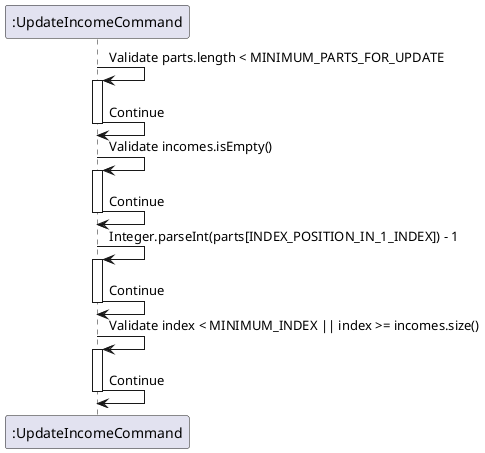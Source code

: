 @startuml
participant ":UpdateIncomeCommand" as UpdateIncomeCommand

UpdateIncomeCommand -> UpdateIncomeCommand: Validate parts.length < MINIMUM_PARTS_FOR_UPDATE
activate UpdateIncomeCommand
UpdateIncomeCommand -> UpdateIncomeCommand: Continue
deactivate UpdateIncomeCommand

UpdateIncomeCommand -> UpdateIncomeCommand: Validate incomes.isEmpty()
activate UpdateIncomeCommand
UpdateIncomeCommand -> UpdateIncomeCommand: Continue
deactivate UpdateIncomeCommand

UpdateIncomeCommand -> UpdateIncomeCommand: Integer.parseInt(parts[INDEX_POSITION_IN_1_INDEX]) - 1
activate UpdateIncomeCommand
UpdateIncomeCommand -> UpdateIncomeCommand: Continue
deactivate UpdateIncomeCommand

UpdateIncomeCommand -> UpdateIncomeCommand: Validate index < MINIMUM_INDEX || index >= incomes.size()
activate UpdateIncomeCommand
UpdateIncomeCommand -> UpdateIncomeCommand: Continue
deactivate UpdateIncomeCommand

@enduml
